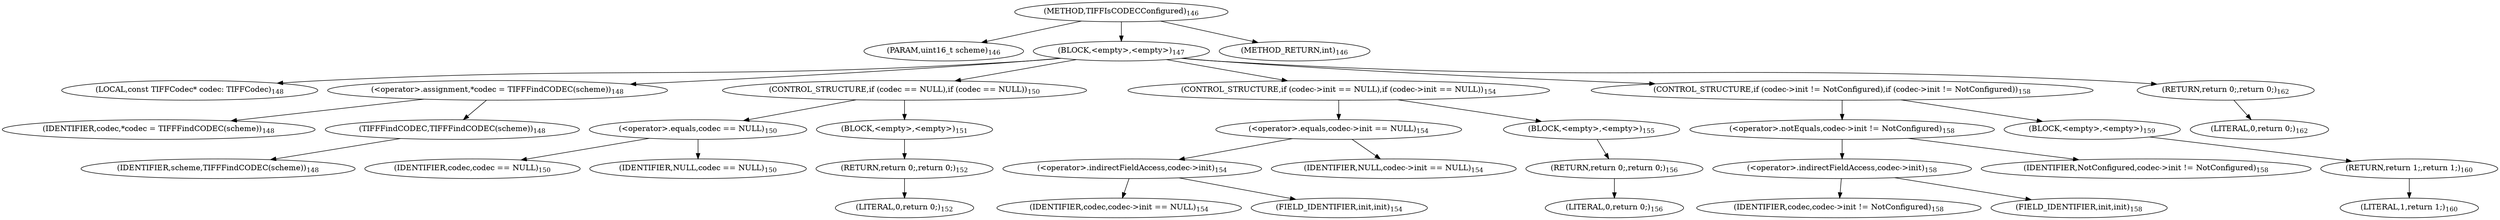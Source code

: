 digraph "TIFFIsCODECConfigured" {  
"29134" [label = <(METHOD,TIFFIsCODECConfigured)<SUB>146</SUB>> ]
"29135" [label = <(PARAM,uint16_t scheme)<SUB>146</SUB>> ]
"29136" [label = <(BLOCK,&lt;empty&gt;,&lt;empty&gt;)<SUB>147</SUB>> ]
"29137" [label = <(LOCAL,const TIFFCodec* codec: TIFFCodec)<SUB>148</SUB>> ]
"29138" [label = <(&lt;operator&gt;.assignment,*codec = TIFFFindCODEC(scheme))<SUB>148</SUB>> ]
"29139" [label = <(IDENTIFIER,codec,*codec = TIFFFindCODEC(scheme))<SUB>148</SUB>> ]
"29140" [label = <(TIFFFindCODEC,TIFFFindCODEC(scheme))<SUB>148</SUB>> ]
"29141" [label = <(IDENTIFIER,scheme,TIFFFindCODEC(scheme))<SUB>148</SUB>> ]
"29142" [label = <(CONTROL_STRUCTURE,if (codec == NULL),if (codec == NULL))<SUB>150</SUB>> ]
"29143" [label = <(&lt;operator&gt;.equals,codec == NULL)<SUB>150</SUB>> ]
"29144" [label = <(IDENTIFIER,codec,codec == NULL)<SUB>150</SUB>> ]
"29145" [label = <(IDENTIFIER,NULL,codec == NULL)<SUB>150</SUB>> ]
"29146" [label = <(BLOCK,&lt;empty&gt;,&lt;empty&gt;)<SUB>151</SUB>> ]
"29147" [label = <(RETURN,return 0;,return 0;)<SUB>152</SUB>> ]
"29148" [label = <(LITERAL,0,return 0;)<SUB>152</SUB>> ]
"29149" [label = <(CONTROL_STRUCTURE,if (codec-&gt;init == NULL),if (codec-&gt;init == NULL))<SUB>154</SUB>> ]
"29150" [label = <(&lt;operator&gt;.equals,codec-&gt;init == NULL)<SUB>154</SUB>> ]
"29151" [label = <(&lt;operator&gt;.indirectFieldAccess,codec-&gt;init)<SUB>154</SUB>> ]
"29152" [label = <(IDENTIFIER,codec,codec-&gt;init == NULL)<SUB>154</SUB>> ]
"29153" [label = <(FIELD_IDENTIFIER,init,init)<SUB>154</SUB>> ]
"29154" [label = <(IDENTIFIER,NULL,codec-&gt;init == NULL)<SUB>154</SUB>> ]
"29155" [label = <(BLOCK,&lt;empty&gt;,&lt;empty&gt;)<SUB>155</SUB>> ]
"29156" [label = <(RETURN,return 0;,return 0;)<SUB>156</SUB>> ]
"29157" [label = <(LITERAL,0,return 0;)<SUB>156</SUB>> ]
"29158" [label = <(CONTROL_STRUCTURE,if (codec-&gt;init != NotConfigured),if (codec-&gt;init != NotConfigured))<SUB>158</SUB>> ]
"29159" [label = <(&lt;operator&gt;.notEquals,codec-&gt;init != NotConfigured)<SUB>158</SUB>> ]
"29160" [label = <(&lt;operator&gt;.indirectFieldAccess,codec-&gt;init)<SUB>158</SUB>> ]
"29161" [label = <(IDENTIFIER,codec,codec-&gt;init != NotConfigured)<SUB>158</SUB>> ]
"29162" [label = <(FIELD_IDENTIFIER,init,init)<SUB>158</SUB>> ]
"29163" [label = <(IDENTIFIER,NotConfigured,codec-&gt;init != NotConfigured)<SUB>158</SUB>> ]
"29164" [label = <(BLOCK,&lt;empty&gt;,&lt;empty&gt;)<SUB>159</SUB>> ]
"29165" [label = <(RETURN,return 1;,return 1;)<SUB>160</SUB>> ]
"29166" [label = <(LITERAL,1,return 1;)<SUB>160</SUB>> ]
"29167" [label = <(RETURN,return 0;,return 0;)<SUB>162</SUB>> ]
"29168" [label = <(LITERAL,0,return 0;)<SUB>162</SUB>> ]
"29169" [label = <(METHOD_RETURN,int)<SUB>146</SUB>> ]
  "29134" -> "29135" 
  "29134" -> "29136" 
  "29134" -> "29169" 
  "29136" -> "29137" 
  "29136" -> "29138" 
  "29136" -> "29142" 
  "29136" -> "29149" 
  "29136" -> "29158" 
  "29136" -> "29167" 
  "29138" -> "29139" 
  "29138" -> "29140" 
  "29140" -> "29141" 
  "29142" -> "29143" 
  "29142" -> "29146" 
  "29143" -> "29144" 
  "29143" -> "29145" 
  "29146" -> "29147" 
  "29147" -> "29148" 
  "29149" -> "29150" 
  "29149" -> "29155" 
  "29150" -> "29151" 
  "29150" -> "29154" 
  "29151" -> "29152" 
  "29151" -> "29153" 
  "29155" -> "29156" 
  "29156" -> "29157" 
  "29158" -> "29159" 
  "29158" -> "29164" 
  "29159" -> "29160" 
  "29159" -> "29163" 
  "29160" -> "29161" 
  "29160" -> "29162" 
  "29164" -> "29165" 
  "29165" -> "29166" 
  "29167" -> "29168" 
}

